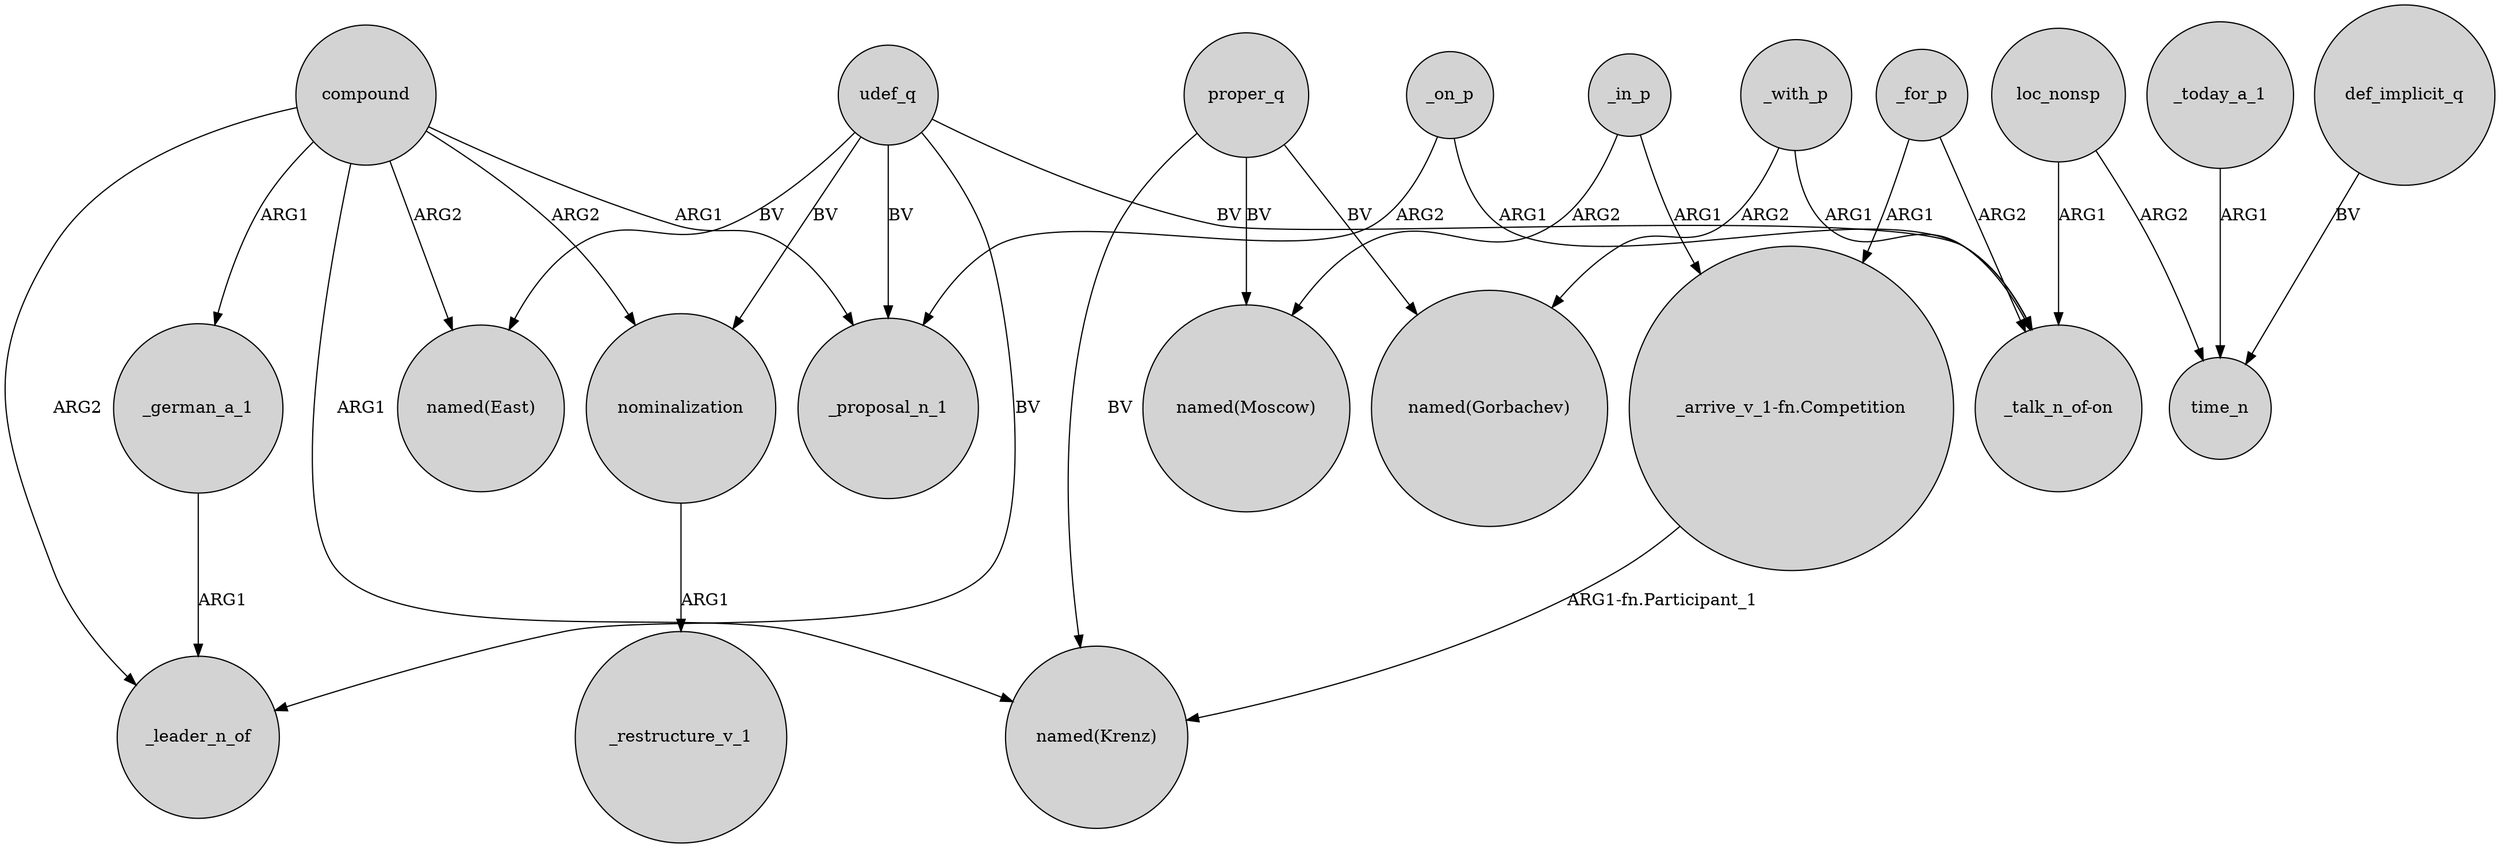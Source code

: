 digraph {
	node [shape=circle style=filled]
	udef_q -> "_talk_n_of-on" [label=BV]
	proper_q -> "named(Krenz)" [label=BV]
	compound -> "named(East)" [label=ARG2]
	compound -> _proposal_n_1 [label=ARG1]
	_with_p -> "named(Gorbachev)" [label=ARG2]
	udef_q -> nominalization [label=BV]
	compound -> _leader_n_of [label=ARG2]
	_in_p -> "named(Moscow)" [label=ARG2]
	_on_p -> _proposal_n_1 [label=ARG2]
	compound -> nominalization [label=ARG2]
	udef_q -> "named(East)" [label=BV]
	nominalization -> _restructure_v_1 [label=ARG1]
	compound -> "named(Krenz)" [label=ARG1]
	_german_a_1 -> _leader_n_of [label=ARG1]
	_on_p -> "_talk_n_of-on" [label=ARG1]
	proper_q -> "named(Moscow)" [label=BV]
	udef_q -> _leader_n_of [label=BV]
	proper_q -> "named(Gorbachev)" [label=BV]
	loc_nonsp -> "_talk_n_of-on" [label=ARG1]
	_for_p -> "_arrive_v_1-fn.Competition" [label=ARG1]
	_today_a_1 -> time_n [label=ARG1]
	compound -> _german_a_1 [label=ARG1]
	loc_nonsp -> time_n [label=ARG2]
	_in_p -> "_arrive_v_1-fn.Competition" [label=ARG1]
	udef_q -> _proposal_n_1 [label=BV]
	"_arrive_v_1-fn.Competition" -> "named(Krenz)" [label="ARG1-fn.Participant_1"]
	_with_p -> "_talk_n_of-on" [label=ARG1]
	def_implicit_q -> time_n [label=BV]
	_for_p -> "_talk_n_of-on" [label=ARG2]
}
